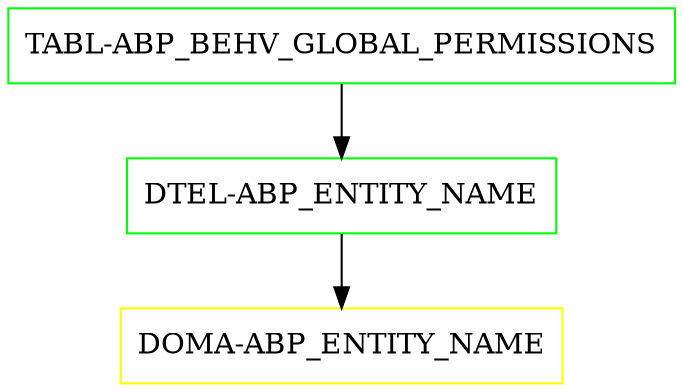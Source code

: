 digraph G {
  "TABL-ABP_BEHV_GLOBAL_PERMISSIONS" [shape=box,color=green];
  "DTEL-ABP_ENTITY_NAME" [shape=box,color=green,URL="./DTEL_ABP_ENTITY_NAME.html"];
  "DOMA-ABP_ENTITY_NAME" [shape=box,color=yellow,URL="./DOMA_ABP_ENTITY_NAME.html"];
  "TABL-ABP_BEHV_GLOBAL_PERMISSIONS" -> "DTEL-ABP_ENTITY_NAME";
  "DTEL-ABP_ENTITY_NAME" -> "DOMA-ABP_ENTITY_NAME";
}
